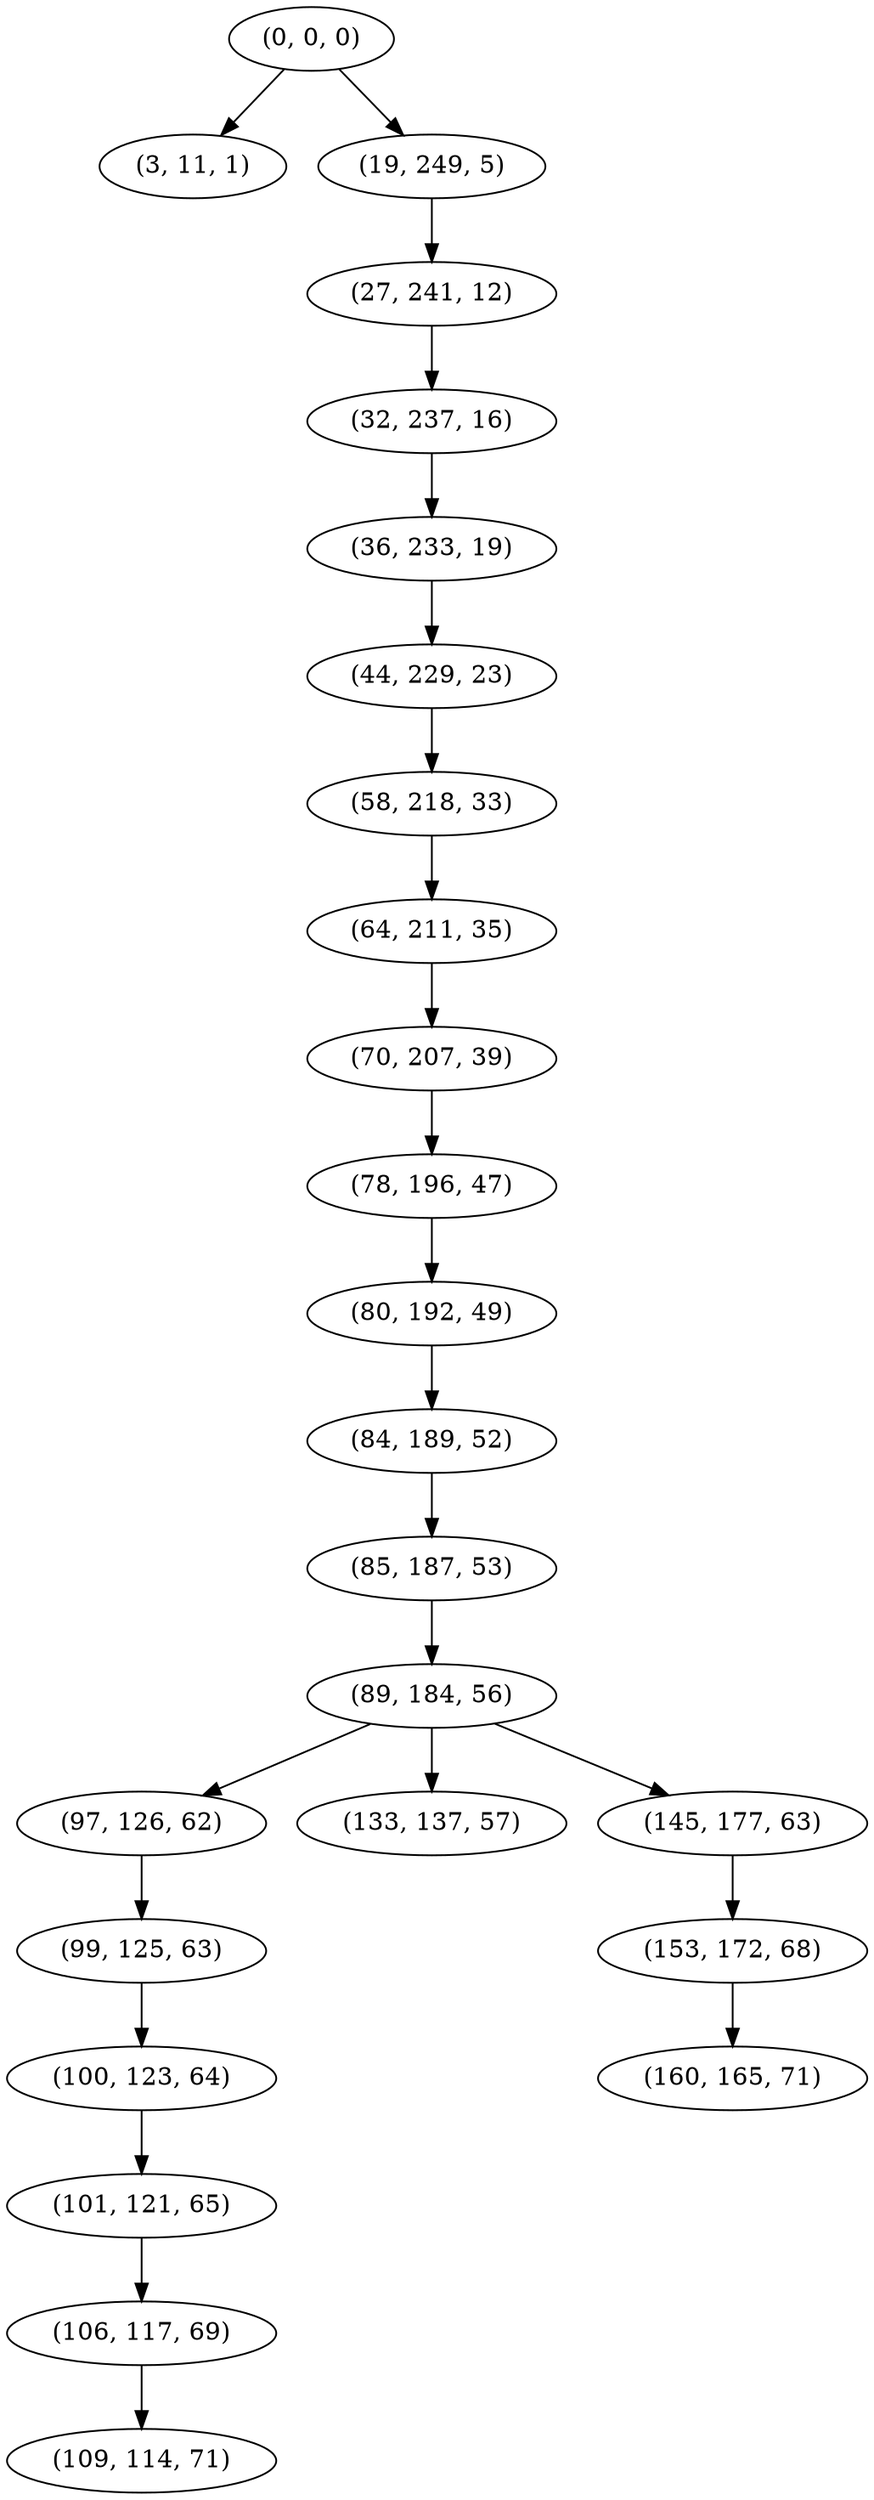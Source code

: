 digraph tree {
    "(0, 0, 0)";
    "(3, 11, 1)";
    "(19, 249, 5)";
    "(27, 241, 12)";
    "(32, 237, 16)";
    "(36, 233, 19)";
    "(44, 229, 23)";
    "(58, 218, 33)";
    "(64, 211, 35)";
    "(70, 207, 39)";
    "(78, 196, 47)";
    "(80, 192, 49)";
    "(84, 189, 52)";
    "(85, 187, 53)";
    "(89, 184, 56)";
    "(97, 126, 62)";
    "(99, 125, 63)";
    "(100, 123, 64)";
    "(101, 121, 65)";
    "(106, 117, 69)";
    "(109, 114, 71)";
    "(133, 137, 57)";
    "(145, 177, 63)";
    "(153, 172, 68)";
    "(160, 165, 71)";
    "(0, 0, 0)" -> "(3, 11, 1)";
    "(0, 0, 0)" -> "(19, 249, 5)";
    "(19, 249, 5)" -> "(27, 241, 12)";
    "(27, 241, 12)" -> "(32, 237, 16)";
    "(32, 237, 16)" -> "(36, 233, 19)";
    "(36, 233, 19)" -> "(44, 229, 23)";
    "(44, 229, 23)" -> "(58, 218, 33)";
    "(58, 218, 33)" -> "(64, 211, 35)";
    "(64, 211, 35)" -> "(70, 207, 39)";
    "(70, 207, 39)" -> "(78, 196, 47)";
    "(78, 196, 47)" -> "(80, 192, 49)";
    "(80, 192, 49)" -> "(84, 189, 52)";
    "(84, 189, 52)" -> "(85, 187, 53)";
    "(85, 187, 53)" -> "(89, 184, 56)";
    "(89, 184, 56)" -> "(97, 126, 62)";
    "(89, 184, 56)" -> "(133, 137, 57)";
    "(89, 184, 56)" -> "(145, 177, 63)";
    "(97, 126, 62)" -> "(99, 125, 63)";
    "(99, 125, 63)" -> "(100, 123, 64)";
    "(100, 123, 64)" -> "(101, 121, 65)";
    "(101, 121, 65)" -> "(106, 117, 69)";
    "(106, 117, 69)" -> "(109, 114, 71)";
    "(145, 177, 63)" -> "(153, 172, 68)";
    "(153, 172, 68)" -> "(160, 165, 71)";
}
